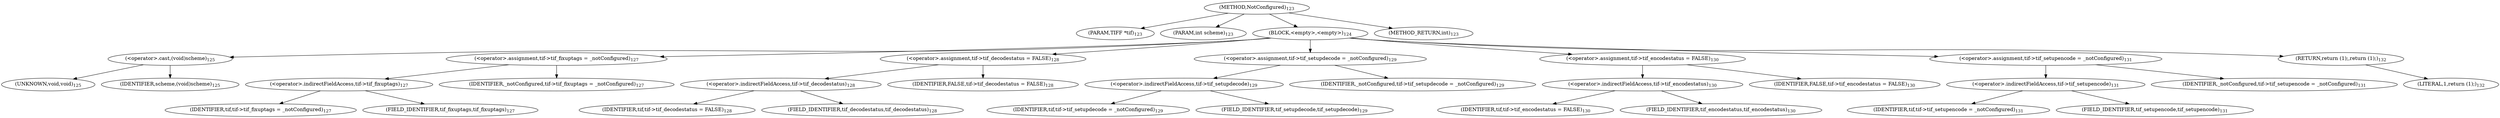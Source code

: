 digraph "NotConfigured" {  
"29098" [label = <(METHOD,NotConfigured)<SUB>123</SUB>> ]
"29099" [label = <(PARAM,TIFF *tif)<SUB>123</SUB>> ]
"29100" [label = <(PARAM,int scheme)<SUB>123</SUB>> ]
"29101" [label = <(BLOCK,&lt;empty&gt;,&lt;empty&gt;)<SUB>124</SUB>> ]
"29102" [label = <(&lt;operator&gt;.cast,(void)scheme)<SUB>125</SUB>> ]
"29103" [label = <(UNKNOWN,void,void)<SUB>125</SUB>> ]
"29104" [label = <(IDENTIFIER,scheme,(void)scheme)<SUB>125</SUB>> ]
"29105" [label = <(&lt;operator&gt;.assignment,tif-&gt;tif_fixuptags = _notConfigured)<SUB>127</SUB>> ]
"29106" [label = <(&lt;operator&gt;.indirectFieldAccess,tif-&gt;tif_fixuptags)<SUB>127</SUB>> ]
"29107" [label = <(IDENTIFIER,tif,tif-&gt;tif_fixuptags = _notConfigured)<SUB>127</SUB>> ]
"29108" [label = <(FIELD_IDENTIFIER,tif_fixuptags,tif_fixuptags)<SUB>127</SUB>> ]
"29109" [label = <(IDENTIFIER,_notConfigured,tif-&gt;tif_fixuptags = _notConfigured)<SUB>127</SUB>> ]
"29110" [label = <(&lt;operator&gt;.assignment,tif-&gt;tif_decodestatus = FALSE)<SUB>128</SUB>> ]
"29111" [label = <(&lt;operator&gt;.indirectFieldAccess,tif-&gt;tif_decodestatus)<SUB>128</SUB>> ]
"29112" [label = <(IDENTIFIER,tif,tif-&gt;tif_decodestatus = FALSE)<SUB>128</SUB>> ]
"29113" [label = <(FIELD_IDENTIFIER,tif_decodestatus,tif_decodestatus)<SUB>128</SUB>> ]
"29114" [label = <(IDENTIFIER,FALSE,tif-&gt;tif_decodestatus = FALSE)<SUB>128</SUB>> ]
"29115" [label = <(&lt;operator&gt;.assignment,tif-&gt;tif_setupdecode = _notConfigured)<SUB>129</SUB>> ]
"29116" [label = <(&lt;operator&gt;.indirectFieldAccess,tif-&gt;tif_setupdecode)<SUB>129</SUB>> ]
"29117" [label = <(IDENTIFIER,tif,tif-&gt;tif_setupdecode = _notConfigured)<SUB>129</SUB>> ]
"29118" [label = <(FIELD_IDENTIFIER,tif_setupdecode,tif_setupdecode)<SUB>129</SUB>> ]
"29119" [label = <(IDENTIFIER,_notConfigured,tif-&gt;tif_setupdecode = _notConfigured)<SUB>129</SUB>> ]
"29120" [label = <(&lt;operator&gt;.assignment,tif-&gt;tif_encodestatus = FALSE)<SUB>130</SUB>> ]
"29121" [label = <(&lt;operator&gt;.indirectFieldAccess,tif-&gt;tif_encodestatus)<SUB>130</SUB>> ]
"29122" [label = <(IDENTIFIER,tif,tif-&gt;tif_encodestatus = FALSE)<SUB>130</SUB>> ]
"29123" [label = <(FIELD_IDENTIFIER,tif_encodestatus,tif_encodestatus)<SUB>130</SUB>> ]
"29124" [label = <(IDENTIFIER,FALSE,tif-&gt;tif_encodestatus = FALSE)<SUB>130</SUB>> ]
"29125" [label = <(&lt;operator&gt;.assignment,tif-&gt;tif_setupencode = _notConfigured)<SUB>131</SUB>> ]
"29126" [label = <(&lt;operator&gt;.indirectFieldAccess,tif-&gt;tif_setupencode)<SUB>131</SUB>> ]
"29127" [label = <(IDENTIFIER,tif,tif-&gt;tif_setupencode = _notConfigured)<SUB>131</SUB>> ]
"29128" [label = <(FIELD_IDENTIFIER,tif_setupencode,tif_setupencode)<SUB>131</SUB>> ]
"29129" [label = <(IDENTIFIER,_notConfigured,tif-&gt;tif_setupencode = _notConfigured)<SUB>131</SUB>> ]
"29130" [label = <(RETURN,return (1);,return (1);)<SUB>132</SUB>> ]
"29131" [label = <(LITERAL,1,return (1);)<SUB>132</SUB>> ]
"29132" [label = <(METHOD_RETURN,int)<SUB>123</SUB>> ]
  "29098" -> "29099" 
  "29098" -> "29100" 
  "29098" -> "29101" 
  "29098" -> "29132" 
  "29101" -> "29102" 
  "29101" -> "29105" 
  "29101" -> "29110" 
  "29101" -> "29115" 
  "29101" -> "29120" 
  "29101" -> "29125" 
  "29101" -> "29130" 
  "29102" -> "29103" 
  "29102" -> "29104" 
  "29105" -> "29106" 
  "29105" -> "29109" 
  "29106" -> "29107" 
  "29106" -> "29108" 
  "29110" -> "29111" 
  "29110" -> "29114" 
  "29111" -> "29112" 
  "29111" -> "29113" 
  "29115" -> "29116" 
  "29115" -> "29119" 
  "29116" -> "29117" 
  "29116" -> "29118" 
  "29120" -> "29121" 
  "29120" -> "29124" 
  "29121" -> "29122" 
  "29121" -> "29123" 
  "29125" -> "29126" 
  "29125" -> "29129" 
  "29126" -> "29127" 
  "29126" -> "29128" 
  "29130" -> "29131" 
}

